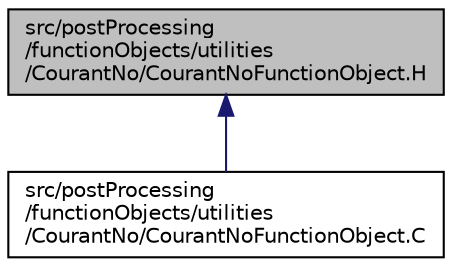 digraph "src/postProcessing/functionObjects/utilities/CourantNo/CourantNoFunctionObject.H"
{
  bgcolor="transparent";
  edge [fontname="Helvetica",fontsize="10",labelfontname="Helvetica",labelfontsize="10"];
  node [fontname="Helvetica",fontsize="10",shape=record];
  Node1 [label="src/postProcessing\l/functionObjects/utilities\l/CourantNo/CourantNoFunctionObject.H",height=0.2,width=0.4,color="black", fillcolor="grey75", style="filled", fontcolor="black"];
  Node1 -> Node2 [dir="back",color="midnightblue",fontsize="10",style="solid",fontname="Helvetica"];
  Node2 [label="src/postProcessing\l/functionObjects/utilities\l/CourantNo/CourantNoFunctionObject.C",height=0.2,width=0.4,color="black",URL="$a09480.html"];
}
